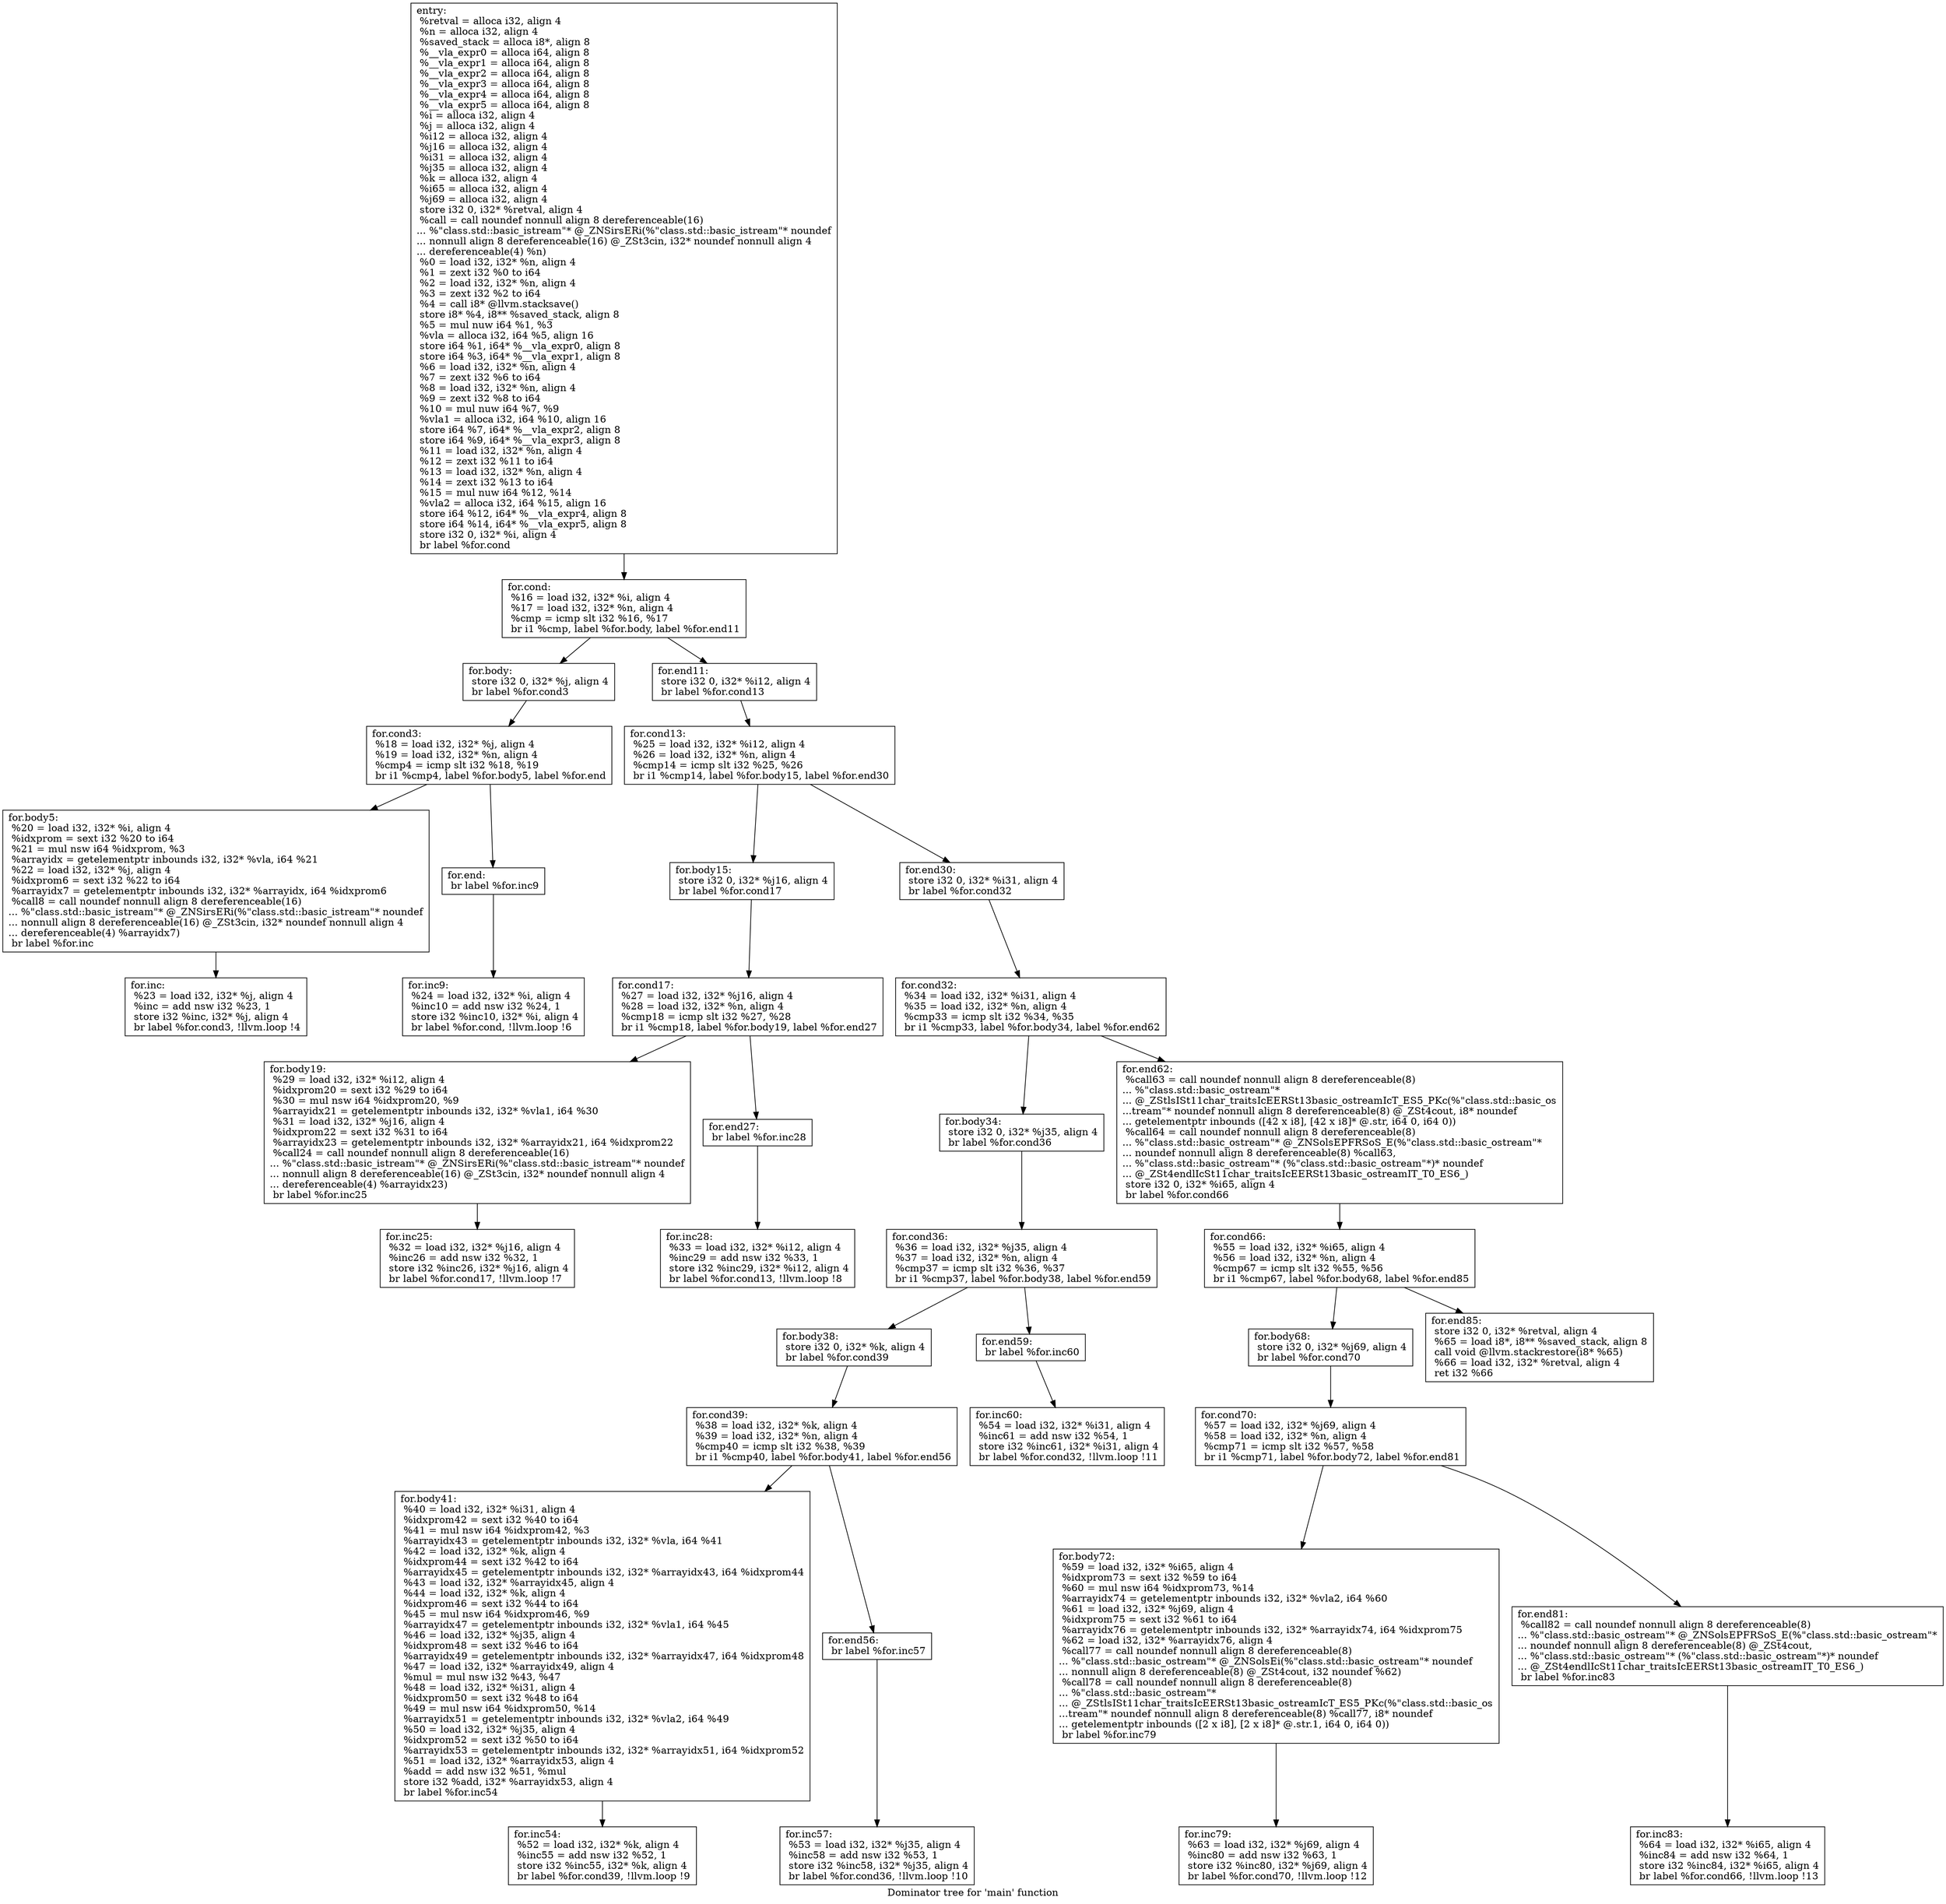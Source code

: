digraph "Dominator tree for 'main' function" {
	label="Dominator tree for 'main' function";

	Node0x55f1e838a850 [shape=record,label="{entry:\l  %retval = alloca i32, align 4\l  %n = alloca i32, align 4\l  %saved_stack = alloca i8*, align 8\l  %__vla_expr0 = alloca i64, align 8\l  %__vla_expr1 = alloca i64, align 8\l  %__vla_expr2 = alloca i64, align 8\l  %__vla_expr3 = alloca i64, align 8\l  %__vla_expr4 = alloca i64, align 8\l  %__vla_expr5 = alloca i64, align 8\l  %i = alloca i32, align 4\l  %j = alloca i32, align 4\l  %i12 = alloca i32, align 4\l  %j16 = alloca i32, align 4\l  %i31 = alloca i32, align 4\l  %j35 = alloca i32, align 4\l  %k = alloca i32, align 4\l  %i65 = alloca i32, align 4\l  %j69 = alloca i32, align 4\l  store i32 0, i32* %retval, align 4\l  %call = call noundef nonnull align 8 dereferenceable(16)\l... %\"class.std::basic_istream\"* @_ZNSirsERi(%\"class.std::basic_istream\"* noundef\l... nonnull align 8 dereferenceable(16) @_ZSt3cin, i32* noundef nonnull align 4\l... dereferenceable(4) %n)\l  %0 = load i32, i32* %n, align 4\l  %1 = zext i32 %0 to i64\l  %2 = load i32, i32* %n, align 4\l  %3 = zext i32 %2 to i64\l  %4 = call i8* @llvm.stacksave()\l  store i8* %4, i8** %saved_stack, align 8\l  %5 = mul nuw i64 %1, %3\l  %vla = alloca i32, i64 %5, align 16\l  store i64 %1, i64* %__vla_expr0, align 8\l  store i64 %3, i64* %__vla_expr1, align 8\l  %6 = load i32, i32* %n, align 4\l  %7 = zext i32 %6 to i64\l  %8 = load i32, i32* %n, align 4\l  %9 = zext i32 %8 to i64\l  %10 = mul nuw i64 %7, %9\l  %vla1 = alloca i32, i64 %10, align 16\l  store i64 %7, i64* %__vla_expr2, align 8\l  store i64 %9, i64* %__vla_expr3, align 8\l  %11 = load i32, i32* %n, align 4\l  %12 = zext i32 %11 to i64\l  %13 = load i32, i32* %n, align 4\l  %14 = zext i32 %13 to i64\l  %15 = mul nuw i64 %12, %14\l  %vla2 = alloca i32, i64 %15, align 16\l  store i64 %12, i64* %__vla_expr4, align 8\l  store i64 %14, i64* %__vla_expr5, align 8\l  store i32 0, i32* %i, align 4\l  br label %for.cond\l}"];
	Node0x55f1e838a850 -> Node0x55f1e838a8b0;
	Node0x55f1e838a8b0 [shape=record,label="{for.cond:                                         \l  %16 = load i32, i32* %i, align 4\l  %17 = load i32, i32* %n, align 4\l  %cmp = icmp slt i32 %16, %17\l  br i1 %cmp, label %for.body, label %for.end11\l}"];
	Node0x55f1e838a8b0 -> Node0x55f1e838a910;
	Node0x55f1e838a8b0 -> Node0x55f1e838ab50;
	Node0x55f1e838a910 [shape=record,label="{for.body:                                         \l  store i32 0, i32* %j, align 4\l  br label %for.cond3\l}"];
	Node0x55f1e838a910 -> Node0x55f1e838a970;
	Node0x55f1e838a970 [shape=record,label="{for.cond3:                                        \l  %18 = load i32, i32* %j, align 4\l  %19 = load i32, i32* %n, align 4\l  %cmp4 = icmp slt i32 %18, %19\l  br i1 %cmp4, label %for.body5, label %for.end\l}"];
	Node0x55f1e838a970 -> Node0x55f1e838a9d0;
	Node0x55f1e838a970 -> Node0x55f1e838aa90;
	Node0x55f1e838a9d0 [shape=record,label="{for.body5:                                        \l  %20 = load i32, i32* %i, align 4\l  %idxprom = sext i32 %20 to i64\l  %21 = mul nsw i64 %idxprom, %3\l  %arrayidx = getelementptr inbounds i32, i32* %vla, i64 %21\l  %22 = load i32, i32* %j, align 4\l  %idxprom6 = sext i32 %22 to i64\l  %arrayidx7 = getelementptr inbounds i32, i32* %arrayidx, i64 %idxprom6\l  %call8 = call noundef nonnull align 8 dereferenceable(16)\l... %\"class.std::basic_istream\"* @_ZNSirsERi(%\"class.std::basic_istream\"* noundef\l... nonnull align 8 dereferenceable(16) @_ZSt3cin, i32* noundef nonnull align 4\l... dereferenceable(4) %arrayidx7)\l  br label %for.inc\l}"];
	Node0x55f1e838a9d0 -> Node0x55f1e838aa30;
	Node0x55f1e838aa30 [shape=record,label="{for.inc:                                          \l  %23 = load i32, i32* %j, align 4\l  %inc = add nsw i32 %23, 1\l  store i32 %inc, i32* %j, align 4\l  br label %for.cond3, !llvm.loop !4\l}"];
	Node0x55f1e838aa90 [shape=record,label="{for.end:                                          \l  br label %for.inc9\l}"];
	Node0x55f1e838aa90 -> Node0x55f1e838aaf0;
	Node0x55f1e838aaf0 [shape=record,label="{for.inc9:                                         \l  %24 = load i32, i32* %i, align 4\l  %inc10 = add nsw i32 %24, 1\l  store i32 %inc10, i32* %i, align 4\l  br label %for.cond, !llvm.loop !6\l}"];
	Node0x55f1e838ab50 [shape=record,label="{for.end11:                                        \l  store i32 0, i32* %i12, align 4\l  br label %for.cond13\l}"];
	Node0x55f1e838ab50 -> Node0x55f1e838abb0;
	Node0x55f1e838abb0 [shape=record,label="{for.cond13:                                       \l  %25 = load i32, i32* %i12, align 4\l  %26 = load i32, i32* %n, align 4\l  %cmp14 = icmp slt i32 %25, %26\l  br i1 %cmp14, label %for.body15, label %for.end30\l}"];
	Node0x55f1e838abb0 -> Node0x55f1e838ac10;
	Node0x55f1e838abb0 -> Node0x55f1e838ae50;
	Node0x55f1e838ac10 [shape=record,label="{for.body15:                                       \l  store i32 0, i32* %j16, align 4\l  br label %for.cond17\l}"];
	Node0x55f1e838ac10 -> Node0x55f1e838ac70;
	Node0x55f1e838ac70 [shape=record,label="{for.cond17:                                       \l  %27 = load i32, i32* %j16, align 4\l  %28 = load i32, i32* %n, align 4\l  %cmp18 = icmp slt i32 %27, %28\l  br i1 %cmp18, label %for.body19, label %for.end27\l}"];
	Node0x55f1e838ac70 -> Node0x55f1e838acd0;
	Node0x55f1e838ac70 -> Node0x55f1e838ad90;
	Node0x55f1e838acd0 [shape=record,label="{for.body19:                                       \l  %29 = load i32, i32* %i12, align 4\l  %idxprom20 = sext i32 %29 to i64\l  %30 = mul nsw i64 %idxprom20, %9\l  %arrayidx21 = getelementptr inbounds i32, i32* %vla1, i64 %30\l  %31 = load i32, i32* %j16, align 4\l  %idxprom22 = sext i32 %31 to i64\l  %arrayidx23 = getelementptr inbounds i32, i32* %arrayidx21, i64 %idxprom22\l  %call24 = call noundef nonnull align 8 dereferenceable(16)\l... %\"class.std::basic_istream\"* @_ZNSirsERi(%\"class.std::basic_istream\"* noundef\l... nonnull align 8 dereferenceable(16) @_ZSt3cin, i32* noundef nonnull align 4\l... dereferenceable(4) %arrayidx23)\l  br label %for.inc25\l}"];
	Node0x55f1e838acd0 -> Node0x55f1e838ad30;
	Node0x55f1e838ad30 [shape=record,label="{for.inc25:                                        \l  %32 = load i32, i32* %j16, align 4\l  %inc26 = add nsw i32 %32, 1\l  store i32 %inc26, i32* %j16, align 4\l  br label %for.cond17, !llvm.loop !7\l}"];
	Node0x55f1e838ad90 [shape=record,label="{for.end27:                                        \l  br label %for.inc28\l}"];
	Node0x55f1e838ad90 -> Node0x55f1e838adf0;
	Node0x55f1e838adf0 [shape=record,label="{for.inc28:                                        \l  %33 = load i32, i32* %i12, align 4\l  %inc29 = add nsw i32 %33, 1\l  store i32 %inc29, i32* %i12, align 4\l  br label %for.cond13, !llvm.loop !8\l}"];
	Node0x55f1e838ae50 [shape=record,label="{for.end30:                                        \l  store i32 0, i32* %i31, align 4\l  br label %for.cond32\l}"];
	Node0x55f1e838ae50 -> Node0x55f1e838aeb0;
	Node0x55f1e838aeb0 [shape=record,label="{for.cond32:                                       \l  %34 = load i32, i32* %i31, align 4\l  %35 = load i32, i32* %n, align 4\l  %cmp33 = icmp slt i32 %34, %35\l  br i1 %cmp33, label %for.body34, label %for.end62\l}"];
	Node0x55f1e838aeb0 -> Node0x55f1e838af10;
	Node0x55f1e838aeb0 -> Node0x55f1e838b2d0;
	Node0x55f1e838af10 [shape=record,label="{for.body34:                                       \l  store i32 0, i32* %j35, align 4\l  br label %for.cond36\l}"];
	Node0x55f1e838af10 -> Node0x55f1e838af70;
	Node0x55f1e838af70 [shape=record,label="{for.cond36:                                       \l  %36 = load i32, i32* %j35, align 4\l  %37 = load i32, i32* %n, align 4\l  %cmp37 = icmp slt i32 %36, %37\l  br i1 %cmp37, label %for.body38, label %for.end59\l}"];
	Node0x55f1e838af70 -> Node0x55f1e838afd0;
	Node0x55f1e838af70 -> Node0x55f1e838b210;
	Node0x55f1e838afd0 [shape=record,label="{for.body38:                                       \l  store i32 0, i32* %k, align 4\l  br label %for.cond39\l}"];
	Node0x55f1e838afd0 -> Node0x55f1e838b030;
	Node0x55f1e838b030 [shape=record,label="{for.cond39:                                       \l  %38 = load i32, i32* %k, align 4\l  %39 = load i32, i32* %n, align 4\l  %cmp40 = icmp slt i32 %38, %39\l  br i1 %cmp40, label %for.body41, label %for.end56\l}"];
	Node0x55f1e838b030 -> Node0x55f1e838b090;
	Node0x55f1e838b030 -> Node0x55f1e838b150;
	Node0x55f1e838b090 [shape=record,label="{for.body41:                                       \l  %40 = load i32, i32* %i31, align 4\l  %idxprom42 = sext i32 %40 to i64\l  %41 = mul nsw i64 %idxprom42, %3\l  %arrayidx43 = getelementptr inbounds i32, i32* %vla, i64 %41\l  %42 = load i32, i32* %k, align 4\l  %idxprom44 = sext i32 %42 to i64\l  %arrayidx45 = getelementptr inbounds i32, i32* %arrayidx43, i64 %idxprom44\l  %43 = load i32, i32* %arrayidx45, align 4\l  %44 = load i32, i32* %k, align 4\l  %idxprom46 = sext i32 %44 to i64\l  %45 = mul nsw i64 %idxprom46, %9\l  %arrayidx47 = getelementptr inbounds i32, i32* %vla1, i64 %45\l  %46 = load i32, i32* %j35, align 4\l  %idxprom48 = sext i32 %46 to i64\l  %arrayidx49 = getelementptr inbounds i32, i32* %arrayidx47, i64 %idxprom48\l  %47 = load i32, i32* %arrayidx49, align 4\l  %mul = mul nsw i32 %43, %47\l  %48 = load i32, i32* %i31, align 4\l  %idxprom50 = sext i32 %48 to i64\l  %49 = mul nsw i64 %idxprom50, %14\l  %arrayidx51 = getelementptr inbounds i32, i32* %vla2, i64 %49\l  %50 = load i32, i32* %j35, align 4\l  %idxprom52 = sext i32 %50 to i64\l  %arrayidx53 = getelementptr inbounds i32, i32* %arrayidx51, i64 %idxprom52\l  %51 = load i32, i32* %arrayidx53, align 4\l  %add = add nsw i32 %51, %mul\l  store i32 %add, i32* %arrayidx53, align 4\l  br label %for.inc54\l}"];
	Node0x55f1e838b090 -> Node0x55f1e838b0f0;
	Node0x55f1e838b0f0 [shape=record,label="{for.inc54:                                        \l  %52 = load i32, i32* %k, align 4\l  %inc55 = add nsw i32 %52, 1\l  store i32 %inc55, i32* %k, align 4\l  br label %for.cond39, !llvm.loop !9\l}"];
	Node0x55f1e838b150 [shape=record,label="{for.end56:                                        \l  br label %for.inc57\l}"];
	Node0x55f1e838b150 -> Node0x55f1e838b1b0;
	Node0x55f1e838b1b0 [shape=record,label="{for.inc57:                                        \l  %53 = load i32, i32* %j35, align 4\l  %inc58 = add nsw i32 %53, 1\l  store i32 %inc58, i32* %j35, align 4\l  br label %for.cond36, !llvm.loop !10\l}"];
	Node0x55f1e838b210 [shape=record,label="{for.end59:                                        \l  br label %for.inc60\l}"];
	Node0x55f1e838b210 -> Node0x55f1e838b270;
	Node0x55f1e838b270 [shape=record,label="{for.inc60:                                        \l  %54 = load i32, i32* %i31, align 4\l  %inc61 = add nsw i32 %54, 1\l  store i32 %inc61, i32* %i31, align 4\l  br label %for.cond32, !llvm.loop !11\l}"];
	Node0x55f1e838b2d0 [shape=record,label="{for.end62:                                        \l  %call63 = call noundef nonnull align 8 dereferenceable(8)\l... %\"class.std::basic_ostream\"*\l... @_ZStlsISt11char_traitsIcEERSt13basic_ostreamIcT_ES5_PKc(%\"class.std::basic_os\l...tream\"* noundef nonnull align 8 dereferenceable(8) @_ZSt4cout, i8* noundef\l... getelementptr inbounds ([42 x i8], [42 x i8]* @.str, i64 0, i64 0))\l  %call64 = call noundef nonnull align 8 dereferenceable(8)\l... %\"class.std::basic_ostream\"* @_ZNSolsEPFRSoS_E(%\"class.std::basic_ostream\"*\l... noundef nonnull align 8 dereferenceable(8) %call63,\l... %\"class.std::basic_ostream\"* (%\"class.std::basic_ostream\"*)* noundef\l... @_ZSt4endlIcSt11char_traitsIcEERSt13basic_ostreamIT_T0_ES6_)\l  store i32 0, i32* %i65, align 4\l  br label %for.cond66\l}"];
	Node0x55f1e838b2d0 -> Node0x55f1e838b330;
	Node0x55f1e838b330 [shape=record,label="{for.cond66:                                       \l  %55 = load i32, i32* %i65, align 4\l  %56 = load i32, i32* %n, align 4\l  %cmp67 = icmp slt i32 %55, %56\l  br i1 %cmp67, label %for.body68, label %for.end85\l}"];
	Node0x55f1e838b330 -> Node0x55f1e838b390;
	Node0x55f1e838b330 -> Node0x55f1e838b5d0;
	Node0x55f1e838b390 [shape=record,label="{for.body68:                                       \l  store i32 0, i32* %j69, align 4\l  br label %for.cond70\l}"];
	Node0x55f1e838b390 -> Node0x55f1e838b3f0;
	Node0x55f1e838b3f0 [shape=record,label="{for.cond70:                                       \l  %57 = load i32, i32* %j69, align 4\l  %58 = load i32, i32* %n, align 4\l  %cmp71 = icmp slt i32 %57, %58\l  br i1 %cmp71, label %for.body72, label %for.end81\l}"];
	Node0x55f1e838b3f0 -> Node0x55f1e838b450;
	Node0x55f1e838b3f0 -> Node0x55f1e838b510;
	Node0x55f1e838b450 [shape=record,label="{for.body72:                                       \l  %59 = load i32, i32* %i65, align 4\l  %idxprom73 = sext i32 %59 to i64\l  %60 = mul nsw i64 %idxprom73, %14\l  %arrayidx74 = getelementptr inbounds i32, i32* %vla2, i64 %60\l  %61 = load i32, i32* %j69, align 4\l  %idxprom75 = sext i32 %61 to i64\l  %arrayidx76 = getelementptr inbounds i32, i32* %arrayidx74, i64 %idxprom75\l  %62 = load i32, i32* %arrayidx76, align 4\l  %call77 = call noundef nonnull align 8 dereferenceable(8)\l... %\"class.std::basic_ostream\"* @_ZNSolsEi(%\"class.std::basic_ostream\"* noundef\l... nonnull align 8 dereferenceable(8) @_ZSt4cout, i32 noundef %62)\l  %call78 = call noundef nonnull align 8 dereferenceable(8)\l... %\"class.std::basic_ostream\"*\l... @_ZStlsISt11char_traitsIcEERSt13basic_ostreamIcT_ES5_PKc(%\"class.std::basic_os\l...tream\"* noundef nonnull align 8 dereferenceable(8) %call77, i8* noundef\l... getelementptr inbounds ([2 x i8], [2 x i8]* @.str.1, i64 0, i64 0))\l  br label %for.inc79\l}"];
	Node0x55f1e838b450 -> Node0x55f1e838b4b0;
	Node0x55f1e838b4b0 [shape=record,label="{for.inc79:                                        \l  %63 = load i32, i32* %j69, align 4\l  %inc80 = add nsw i32 %63, 1\l  store i32 %inc80, i32* %j69, align 4\l  br label %for.cond70, !llvm.loop !12\l}"];
	Node0x55f1e838b510 [shape=record,label="{for.end81:                                        \l  %call82 = call noundef nonnull align 8 dereferenceable(8)\l... %\"class.std::basic_ostream\"* @_ZNSolsEPFRSoS_E(%\"class.std::basic_ostream\"*\l... noundef nonnull align 8 dereferenceable(8) @_ZSt4cout,\l... %\"class.std::basic_ostream\"* (%\"class.std::basic_ostream\"*)* noundef\l... @_ZSt4endlIcSt11char_traitsIcEERSt13basic_ostreamIT_T0_ES6_)\l  br label %for.inc83\l}"];
	Node0x55f1e838b510 -> Node0x55f1e838b570;
	Node0x55f1e838b570 [shape=record,label="{for.inc83:                                        \l  %64 = load i32, i32* %i65, align 4\l  %inc84 = add nsw i32 %64, 1\l  store i32 %inc84, i32* %i65, align 4\l  br label %for.cond66, !llvm.loop !13\l}"];
	Node0x55f1e838b5d0 [shape=record,label="{for.end85:                                        \l  store i32 0, i32* %retval, align 4\l  %65 = load i8*, i8** %saved_stack, align 8\l  call void @llvm.stackrestore(i8* %65)\l  %66 = load i32, i32* %retval, align 4\l  ret i32 %66\l}"];
}
